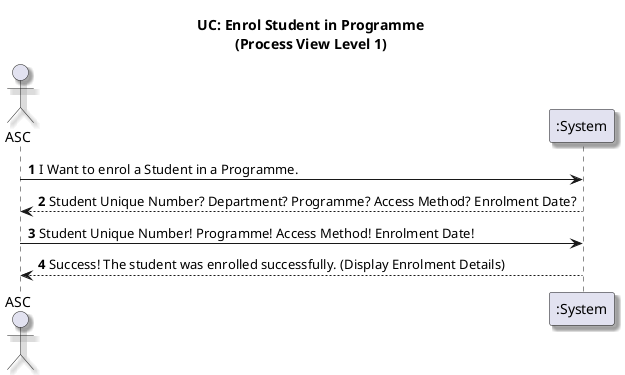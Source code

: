 @startuml
skinparam Shadowing true
title UC: Enrol Student in Programme\n(Process View Level 1)
autonumber

actor ASC as Admin
participant ":System" as System

Admin -> System  : I Want to enrol a Student in a Programme.
System --> Admin  : Student Unique Number? Department? Programme? Access Method? Enrolment Date?
Admin -> System  : Student Unique Number! Programme! Access Method! Enrolment Date!
System --> Admin  : Success! The student was enrolled successfully. (Display Enrolment Details)

@enduml